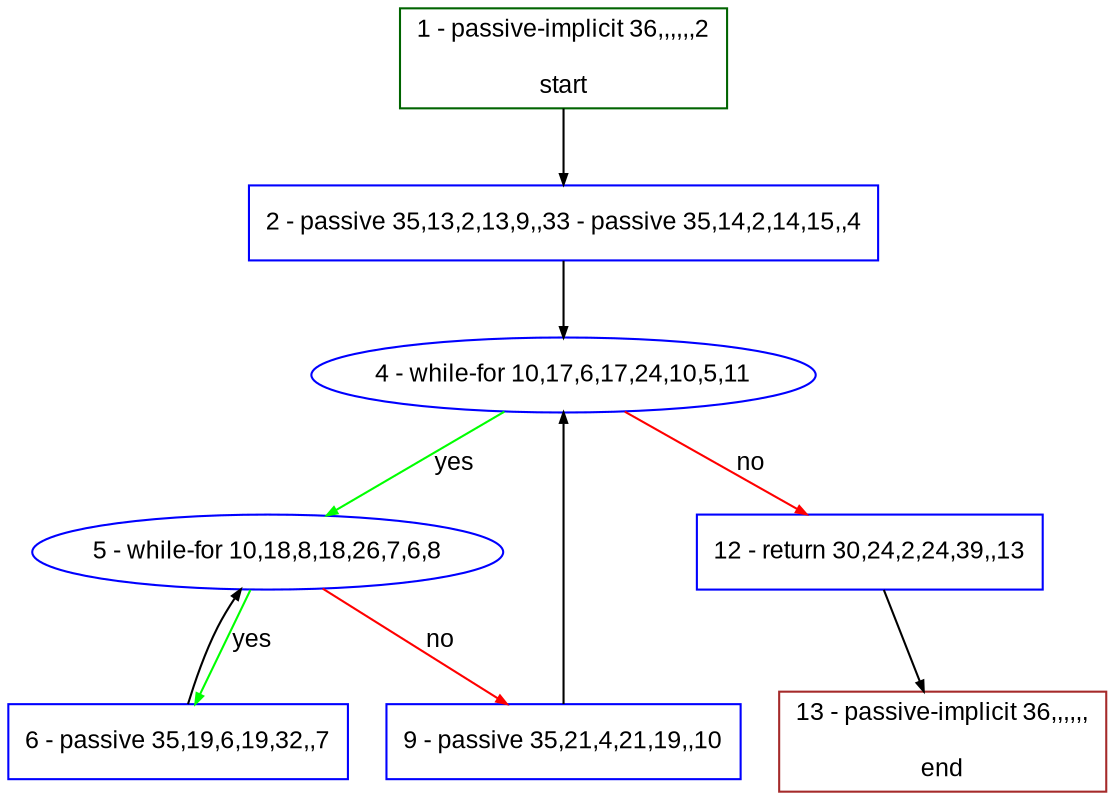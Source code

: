 digraph "" {
  graph [bgcolor="white", fillcolor="#FFFFCC", pack="true", packmode="clust", fontname="Arial", label="", fontsize="12", compound="true", style="rounded,filled"];
  node [node_initialized="no", fillcolor="white", fontname="Arial", label="", color="grey", fontsize="12", fixedsize="false", compound="true", shape="rectangle", style="filled"];
  edge [arrowtail="none", lhead="", fontcolor="black", fontname="Arial", label="", color="black", fontsize="12", arrowhead="normal", arrowsize="0.5", compound="true", ltail="", dir="forward"];
  __N1 [fillcolor="#ffffff", label="2 - passive 35,13,2,13,9,,33 - passive 35,14,2,14,15,,4", color="#0000ff", shape="box", style="filled"];
  __N2 [fillcolor="#ffffff", label="1 - passive-implicit 36,,,,,,2\n\nstart", color="#006400", shape="box", style="filled"];
  __N3 [fillcolor="#ffffff", label="4 - while-for 10,17,6,17,24,10,5,11", color="#0000ff", shape="oval", style="filled"];
  __N4 [fillcolor="#ffffff", label="5 - while-for 10,18,8,18,26,7,6,8", color="#0000ff", shape="oval", style="filled"];
  __N5 [fillcolor="#ffffff", label="12 - return 30,24,2,24,39,,13", color="#0000ff", shape="box", style="filled"];
  __N6 [fillcolor="#ffffff", label="6 - passive 35,19,6,19,32,,7", color="#0000ff", shape="box", style="filled"];
  __N7 [fillcolor="#ffffff", label="9 - passive 35,21,4,21,19,,10", color="#0000ff", shape="box", style="filled"];
  __N8 [fillcolor="#ffffff", label="13 - passive-implicit 36,,,,,,\n\nend", color="#a52a2a", shape="box", style="filled"];
  __N2 -> __N1 [arrowtail="none", color="#000000", label="", arrowhead="normal", dir="forward"];
  __N1 -> __N3 [arrowtail="none", color="#000000", label="", arrowhead="normal", dir="forward"];
  __N3 -> __N4 [arrowtail="none", color="#00ff00", label="yes", arrowhead="normal", dir="forward"];
  __N3 -> __N5 [arrowtail="none", color="#ff0000", label="no", arrowhead="normal", dir="forward"];
  __N4 -> __N6 [arrowtail="none", color="#00ff00", label="yes", arrowhead="normal", dir="forward"];
  __N6 -> __N4 [arrowtail="none", color="#000000", label="", arrowhead="normal", dir="forward"];
  __N4 -> __N7 [arrowtail="none", color="#ff0000", label="no", arrowhead="normal", dir="forward"];
  __N7 -> __N3 [arrowtail="none", color="#000000", label="", arrowhead="normal", dir="forward"];
  __N5 -> __N8 [arrowtail="none", color="#000000", label="", arrowhead="normal", dir="forward"];
}
